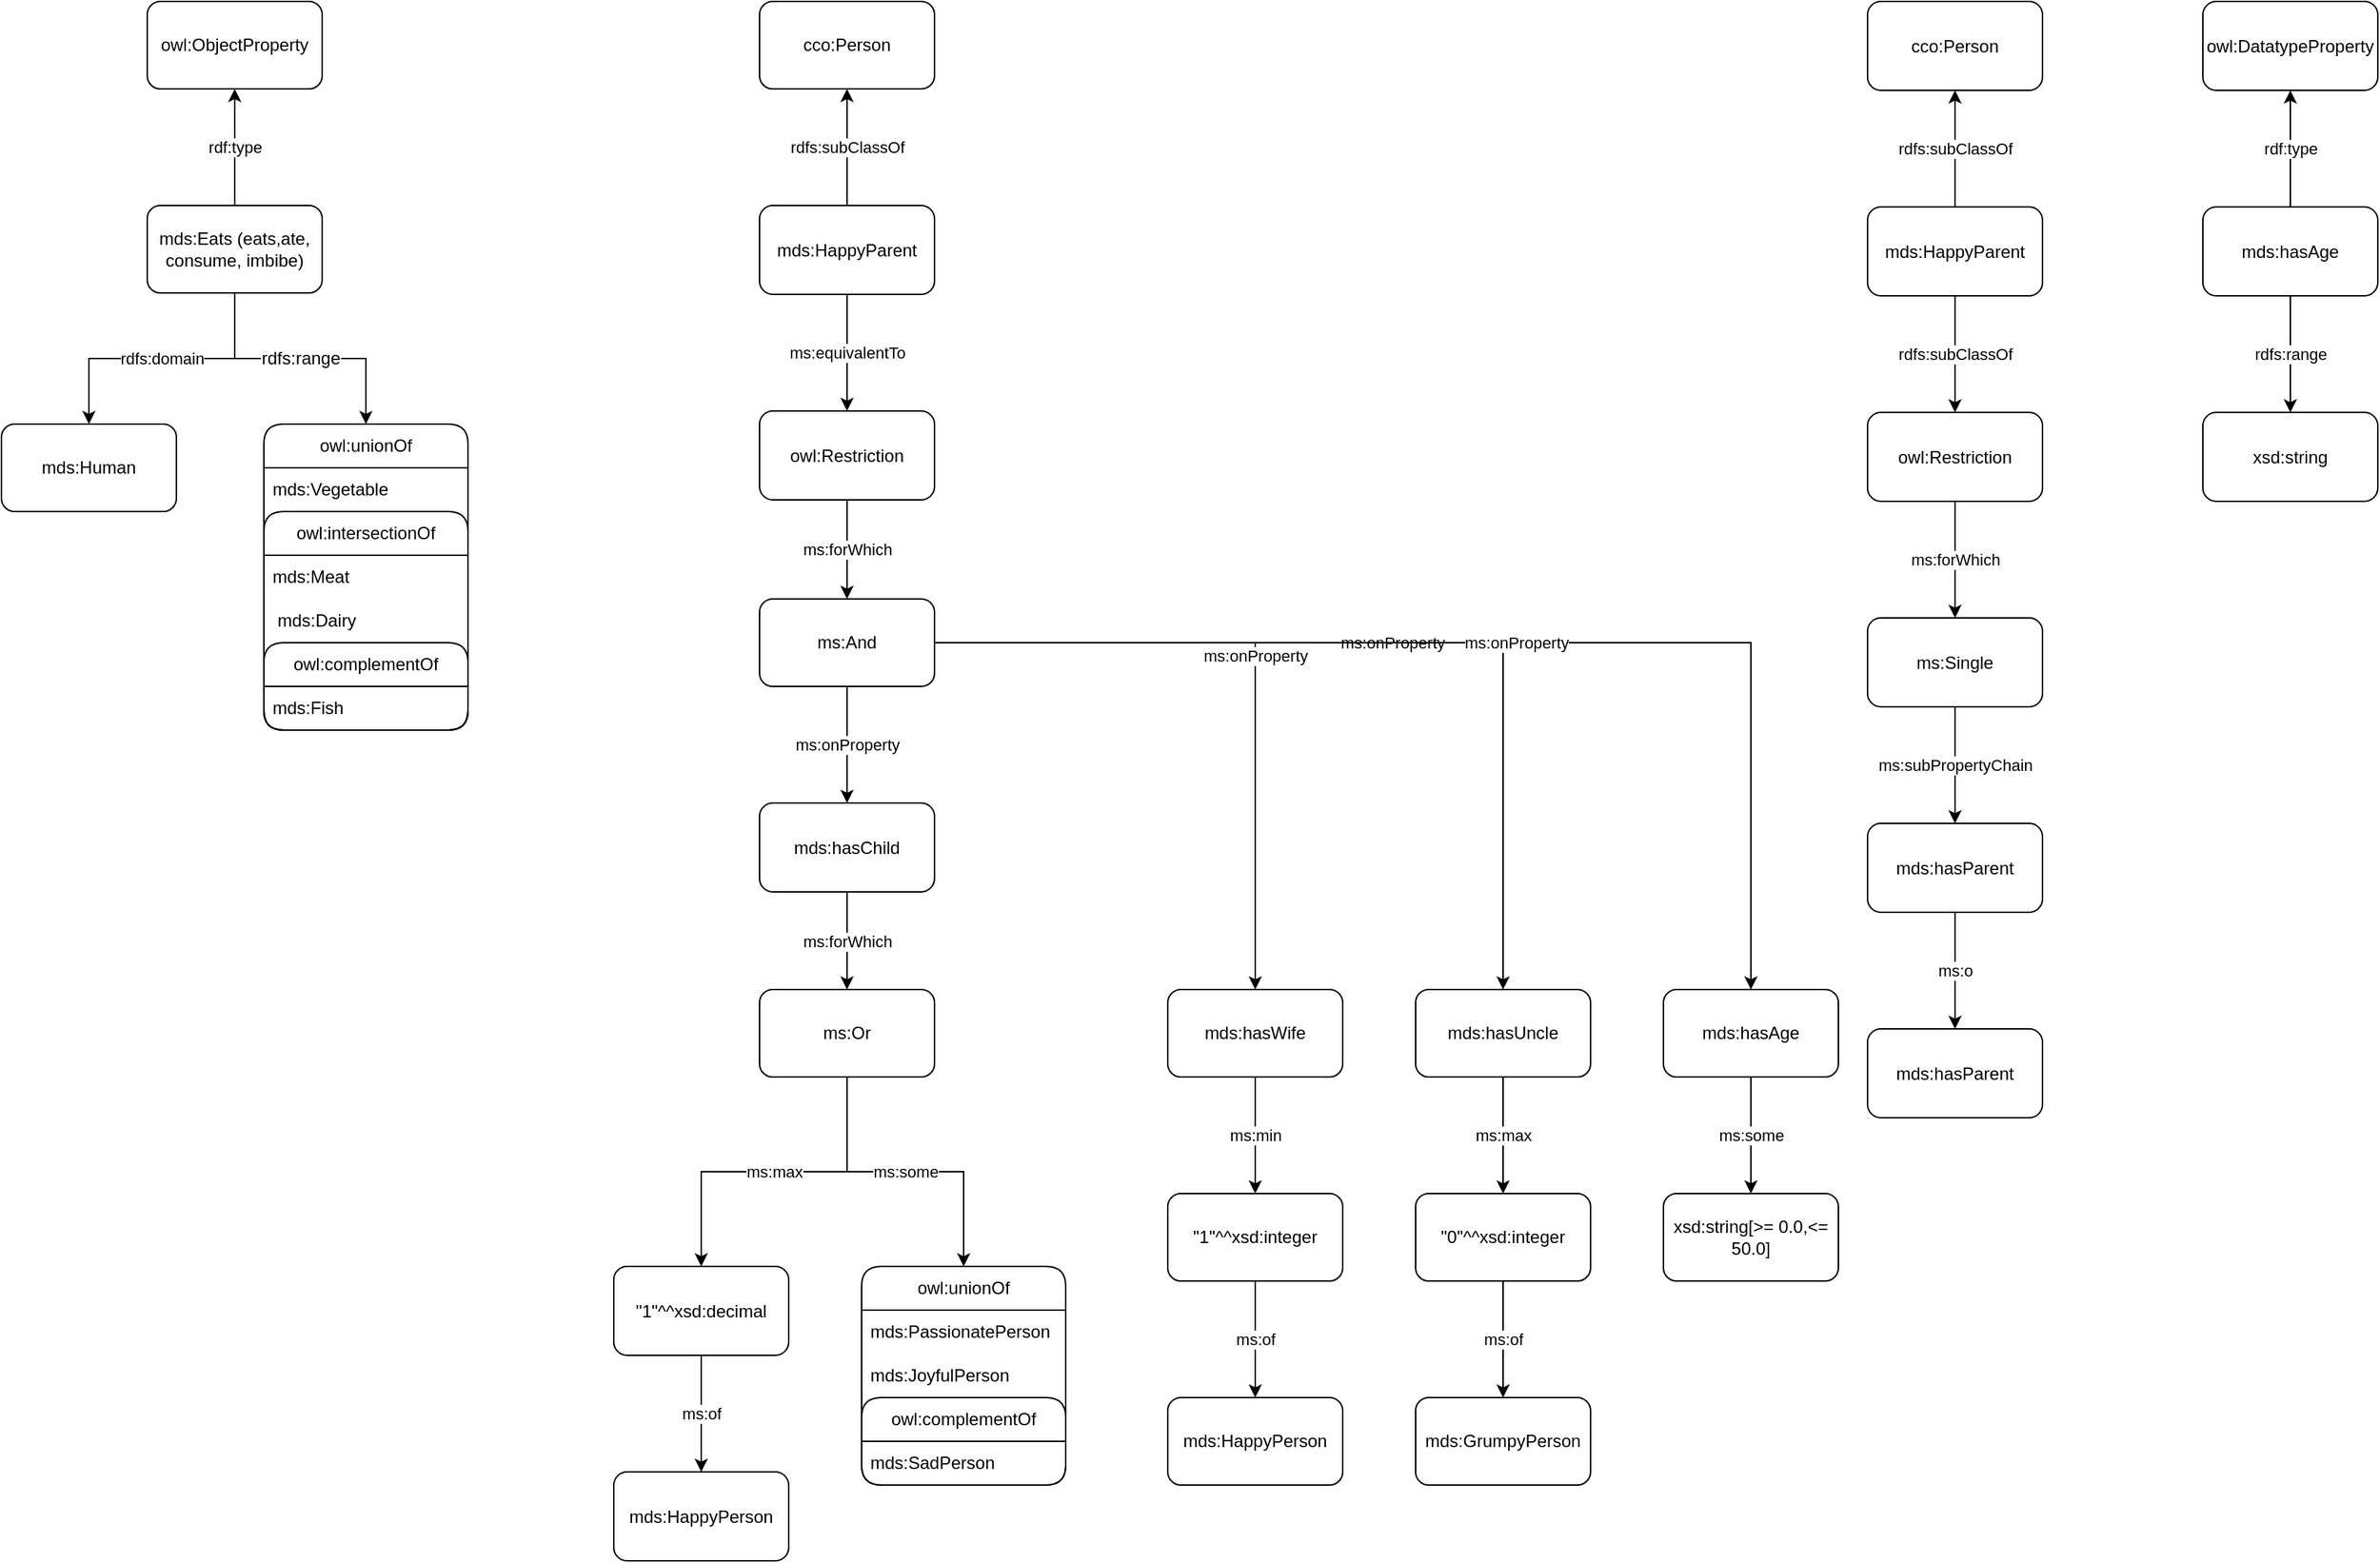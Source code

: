 <mxfile version="28.1.2">
  <diagram name="Page-1" id="MIQPmrc2le5aCL_mijnO">
    <mxGraphModel dx="1651" dy="781" grid="1" gridSize="10" guides="1" tooltips="1" connect="1" arrows="1" fold="1" page="1" pageScale="1" pageWidth="1100" pageHeight="850" math="0" shadow="0">
      <root>
        <mxCell id="0" />
        <mxCell id="1" parent="0" />
        <mxCell id="j43DYgKVeWqjYX7amRys-3" value="rdfs:domain" style="edgeStyle=orthogonalEdgeStyle;rounded=0;orthogonalLoop=1;jettySize=auto;html=1;" parent="1" source="j43DYgKVeWqjYX7amRys-1" target="j43DYgKVeWqjYX7amRys-2" edge="1">
          <mxGeometry relative="1" as="geometry">
            <mxPoint as="offset" />
          </mxGeometry>
        </mxCell>
        <mxCell id="j43DYgKVeWqjYX7amRys-14" value="rdfs:range" style="edgeStyle=orthogonalEdgeStyle;rounded=0;orthogonalLoop=1;jettySize=auto;html=1;exitX=0.5;exitY=1;exitDx=0;exitDy=0;entryX=0.5;entryY=0;entryDx=0;entryDy=0;fontFamily=Helvetica;fontSize=12;fontColor=default;" parent="1" source="j43DYgKVeWqjYX7amRys-1" target="j43DYgKVeWqjYX7amRys-10" edge="1">
          <mxGeometry relative="1" as="geometry" />
        </mxCell>
        <mxCell id="8VNeFOGamW6wzpzaQLu3-3" value="rdf:type" style="edgeStyle=orthogonalEdgeStyle;rounded=0;orthogonalLoop=1;jettySize=auto;html=1;" parent="1" source="j43DYgKVeWqjYX7amRys-1" target="8VNeFOGamW6wzpzaQLu3-2" edge="1">
          <mxGeometry relative="1" as="geometry" />
        </mxCell>
        <mxCell id="j43DYgKVeWqjYX7amRys-1" value="mds:Eats (eats,ate, consume, imbibe)" style="rounded=1;whiteSpace=wrap;html=1;" parent="1" vertex="1">
          <mxGeometry x="390" y="190" width="120" height="60" as="geometry" />
        </mxCell>
        <mxCell id="j43DYgKVeWqjYX7amRys-2" value="mds:Human" style="rounded=1;whiteSpace=wrap;html=1;" parent="1" vertex="1">
          <mxGeometry x="290" y="340" width="120" height="60" as="geometry" />
        </mxCell>
        <mxCell id="j43DYgKVeWqjYX7amRys-10" value="owl:unionOf" style="swimlane;fontStyle=0;childLayout=stackLayout;horizontal=1;startSize=30;horizontalStack=0;resizeParent=1;resizeParentMax=0;resizeLast=0;collapsible=1;marginBottom=0;whiteSpace=wrap;html=1;rounded=1;strokeColor=default;align=center;verticalAlign=middle;fontFamily=Helvetica;fontSize=12;fontColor=default;fillColor=default;" parent="1" vertex="1">
          <mxGeometry x="470" y="340" width="140" height="210" as="geometry" />
        </mxCell>
        <mxCell id="j43DYgKVeWqjYX7amRys-11" value="mds:Vegetable" style="text;strokeColor=none;fillColor=none;align=left;verticalAlign=middle;spacingLeft=4;spacingRight=4;overflow=hidden;points=[[0,0.5],[1,0.5]];portConstraint=eastwest;rotatable=0;whiteSpace=wrap;html=1;fontFamily=Helvetica;fontSize=12;fontColor=default;" parent="j43DYgKVeWqjYX7amRys-10" vertex="1">
          <mxGeometry y="30" width="140" height="30" as="geometry" />
        </mxCell>
        <mxCell id="j43DYgKVeWqjYX7amRys-15" value="owl:intersectionOf" style="swimlane;fontStyle=0;childLayout=stackLayout;horizontal=1;startSize=30;horizontalStack=0;resizeParent=1;resizeParentMax=0;resizeLast=0;collapsible=1;marginBottom=0;whiteSpace=wrap;html=1;rounded=1;strokeColor=default;align=center;verticalAlign=middle;fontFamily=Helvetica;fontSize=12;fontColor=default;fillColor=default;" parent="j43DYgKVeWqjYX7amRys-10" vertex="1">
          <mxGeometry y="60" width="140" height="150" as="geometry" />
        </mxCell>
        <mxCell id="j43DYgKVeWqjYX7amRys-16" value="mds:Meat" style="text;strokeColor=none;fillColor=none;align=left;verticalAlign=middle;spacingLeft=4;spacingRight=4;overflow=hidden;points=[[0,0.5],[1,0.5]];portConstraint=eastwest;rotatable=0;whiteSpace=wrap;html=1;fontFamily=Helvetica;fontSize=12;fontColor=default;" parent="j43DYgKVeWqjYX7amRys-15" vertex="1">
          <mxGeometry y="30" width="140" height="30" as="geometry" />
        </mxCell>
        <mxCell id="j43DYgKVeWqjYX7amRys-17" value="&amp;nbsp;mds:Dairy" style="text;strokeColor=none;fillColor=none;align=left;verticalAlign=middle;spacingLeft=4;spacingRight=4;overflow=hidden;points=[[0,0.5],[1,0.5]];portConstraint=eastwest;rotatable=0;whiteSpace=wrap;html=1;fontFamily=Helvetica;fontSize=12;fontColor=default;" parent="j43DYgKVeWqjYX7amRys-15" vertex="1">
          <mxGeometry y="60" width="140" height="30" as="geometry" />
        </mxCell>
        <mxCell id="j43DYgKVeWqjYX7amRys-19" value="owl:complementOf" style="swimlane;fontStyle=0;childLayout=stackLayout;horizontal=1;startSize=30;horizontalStack=0;resizeParent=1;resizeParentMax=0;resizeLast=0;collapsible=1;marginBottom=0;whiteSpace=wrap;html=1;rounded=1;strokeColor=default;align=center;verticalAlign=middle;fontFamily=Helvetica;fontSize=12;fontColor=default;fillColor=default;" parent="j43DYgKVeWqjYX7amRys-15" vertex="1">
          <mxGeometry y="90" width="140" height="60" as="geometry" />
        </mxCell>
        <mxCell id="j43DYgKVeWqjYX7amRys-20" value="mds:Fish" style="text;strokeColor=none;fillColor=none;align=left;verticalAlign=middle;spacingLeft=4;spacingRight=4;overflow=hidden;points=[[0,0.5],[1,0.5]];portConstraint=eastwest;rotatable=0;whiteSpace=wrap;html=1;fontFamily=Helvetica;fontSize=12;fontColor=default;" parent="j43DYgKVeWqjYX7amRys-19" vertex="1">
          <mxGeometry y="30" width="140" height="30" as="geometry" />
        </mxCell>
        <mxCell id="8VNeFOGamW6wzpzaQLu3-2" value="owl:ObjectProperty" style="rounded=1;whiteSpace=wrap;html=1;" parent="1" vertex="1">
          <mxGeometry x="390" y="50" width="120" height="60" as="geometry" />
        </mxCell>
        <mxCell id="WULXCkiqx-Knqm5ptm2H-17" value="rdfs:subClassOf" style="edgeStyle=orthogonalEdgeStyle;rounded=0;orthogonalLoop=1;jettySize=auto;html=1;" parent="1" source="WULXCkiqx-Knqm5ptm2H-16" target="WULXCkiqx-Knqm5ptm2H-15" edge="1">
          <mxGeometry relative="1" as="geometry" />
        </mxCell>
        <mxCell id="WULXCkiqx-Knqm5ptm2H-15" value="cco:Person" style="rounded=1;whiteSpace=wrap;html=1;" parent="1" vertex="1">
          <mxGeometry x="810" y="50" width="120" height="60" as="geometry" />
        </mxCell>
        <mxCell id="WULXCkiqx-Knqm5ptm2H-16" value="mds:HappyParent" style="rounded=1;whiteSpace=wrap;html=1;" parent="1" vertex="1">
          <mxGeometry x="810" y="190" width="120" height="61" as="geometry" />
        </mxCell>
        <mxCell id="XVvXl2lgOHgUAnJFSwPM-1" value="ms:equivalentTo" style="edgeStyle=orthogonalEdgeStyle;rounded=0;orthogonalLoop=1;jettySize=auto;html=1;" parent="1" source="WULXCkiqx-Knqm5ptm2H-16" target="WULXCkiqx-Knqm5ptm2H-18" edge="1">
          <mxGeometry relative="1" as="geometry" />
        </mxCell>
        <mxCell id="WULXCkiqx-Knqm5ptm2H-18" value="owl:Restriction" style="rounded=1;whiteSpace=wrap;html=1;" parent="1" vertex="1">
          <mxGeometry x="810" y="331" width="120" height="61" as="geometry" />
        </mxCell>
        <mxCell id="nOcifAEcjVW8nxxzpnrQ-7" value="ms:forWhich" style="edgeStyle=orthogonalEdgeStyle;rounded=0;orthogonalLoop=1;jettySize=auto;html=1;" parent="1" source="WULXCkiqx-Knqm5ptm2H-20" target="nOcifAEcjVW8nxxzpnrQ-6" edge="1">
          <mxGeometry relative="1" as="geometry" />
        </mxCell>
        <mxCell id="WULXCkiqx-Knqm5ptm2H-20" value="mds:hasChild" style="rounded=1;whiteSpace=wrap;html=1;" parent="1" vertex="1">
          <mxGeometry x="810" y="600" width="120" height="61" as="geometry" />
        </mxCell>
        <mxCell id="WULXCkiqx-Knqm5ptm2H-25" value="ms:of" style="edgeStyle=orthogonalEdgeStyle;rounded=0;orthogonalLoop=1;jettySize=auto;html=1;" parent="1" source="WULXCkiqx-Knqm5ptm2H-22" target="WULXCkiqx-Knqm5ptm2H-24" edge="1">
          <mxGeometry relative="1" as="geometry" />
        </mxCell>
        <mxCell id="WULXCkiqx-Knqm5ptm2H-22" value="&quot;1&quot;^^xsd:decimal" style="rounded=1;whiteSpace=wrap;html=1;" parent="1" vertex="1">
          <mxGeometry x="710" y="918" width="120" height="61" as="geometry" />
        </mxCell>
        <mxCell id="WULXCkiqx-Knqm5ptm2H-24" value="&lt;div&gt;mds:HappyPerson&lt;/div&gt;" style="rounded=1;whiteSpace=wrap;html=1;" parent="1" vertex="1">
          <mxGeometry x="710" y="1059" width="120" height="61" as="geometry" />
        </mxCell>
        <mxCell id="WULXCkiqx-Knqm5ptm2H-28" value="owl:unionOf" style="swimlane;fontStyle=0;childLayout=stackLayout;horizontal=1;startSize=30;horizontalStack=0;resizeParent=1;resizeParentMax=0;resizeLast=0;collapsible=1;marginBottom=0;whiteSpace=wrap;html=1;rounded=1;strokeColor=default;align=center;verticalAlign=middle;fontFamily=Helvetica;fontSize=12;fontColor=default;fillColor=default;" parent="1" vertex="1">
          <mxGeometry x="880" y="918" width="140" height="150" as="geometry" />
        </mxCell>
        <mxCell id="WULXCkiqx-Knqm5ptm2H-35" value="mds:PassionatePerson" style="text;strokeColor=none;fillColor=none;align=left;verticalAlign=middle;spacingLeft=4;spacingRight=4;overflow=hidden;points=[[0,0.5],[1,0.5]];portConstraint=eastwest;rotatable=0;whiteSpace=wrap;html=1;" parent="WULXCkiqx-Knqm5ptm2H-28" vertex="1">
          <mxGeometry y="30" width="140" height="30" as="geometry" />
        </mxCell>
        <mxCell id="WULXCkiqx-Knqm5ptm2H-36" value="mds:JoyfulPerson" style="text;strokeColor=none;fillColor=none;align=left;verticalAlign=middle;spacingLeft=4;spacingRight=4;overflow=hidden;points=[[0,0.5],[1,0.5]];portConstraint=eastwest;rotatable=0;whiteSpace=wrap;html=1;" parent="WULXCkiqx-Knqm5ptm2H-28" vertex="1">
          <mxGeometry y="60" width="140" height="30" as="geometry" />
        </mxCell>
        <mxCell id="WULXCkiqx-Knqm5ptm2H-42" value="owl:complementOf" style="swimlane;fontStyle=0;childLayout=stackLayout;horizontal=1;startSize=30;horizontalStack=0;resizeParent=1;resizeParentMax=0;resizeLast=0;collapsible=1;marginBottom=0;whiteSpace=wrap;html=1;rounded=1;strokeColor=default;align=center;verticalAlign=middle;fontFamily=Helvetica;fontSize=12;fontColor=default;fillColor=default;" parent="WULXCkiqx-Knqm5ptm2H-28" vertex="1">
          <mxGeometry y="90" width="140" height="60" as="geometry" />
        </mxCell>
        <mxCell id="WULXCkiqx-Knqm5ptm2H-43" value="mds:SadPerson" style="text;strokeColor=none;fillColor=none;align=left;verticalAlign=middle;spacingLeft=4;spacingRight=4;overflow=hidden;points=[[0,0.5],[1,0.5]];portConstraint=eastwest;rotatable=0;whiteSpace=wrap;html=1;fontFamily=Helvetica;fontSize=12;fontColor=default;fontStyle=0;" parent="WULXCkiqx-Knqm5ptm2H-42" vertex="1">
          <mxGeometry y="30" width="140" height="30" as="geometry" />
        </mxCell>
        <mxCell id="nOcifAEcjVW8nxxzpnrQ-8" value="ms:max" style="edgeStyle=orthogonalEdgeStyle;rounded=0;orthogonalLoop=1;jettySize=auto;html=1;exitX=0.5;exitY=1;exitDx=0;exitDy=0;entryX=0.5;entryY=0;entryDx=0;entryDy=0;" parent="1" source="nOcifAEcjVW8nxxzpnrQ-6" target="WULXCkiqx-Knqm5ptm2H-22" edge="1">
          <mxGeometry relative="1" as="geometry" />
        </mxCell>
        <mxCell id="nOcifAEcjVW8nxxzpnrQ-9" value="ms:some" style="edgeStyle=orthogonalEdgeStyle;rounded=0;orthogonalLoop=1;jettySize=auto;html=1;exitX=0.5;exitY=1;exitDx=0;exitDy=0;entryX=0.5;entryY=0;entryDx=0;entryDy=0;" parent="1" source="nOcifAEcjVW8nxxzpnrQ-6" target="WULXCkiqx-Knqm5ptm2H-28" edge="1">
          <mxGeometry relative="1" as="geometry" />
        </mxCell>
        <mxCell id="nOcifAEcjVW8nxxzpnrQ-6" value="ms:Or" style="rounded=1;whiteSpace=wrap;html=1;" parent="1" vertex="1">
          <mxGeometry x="810" y="728" width="120" height="60" as="geometry" />
        </mxCell>
        <mxCell id="nOcifAEcjVW8nxxzpnrQ-13" value="ms:min" style="edgeStyle=orthogonalEdgeStyle;rounded=0;orthogonalLoop=1;jettySize=auto;html=1;" parent="1" source="nOcifAEcjVW8nxxzpnrQ-10" target="nOcifAEcjVW8nxxzpnrQ-12" edge="1">
          <mxGeometry relative="1" as="geometry" />
        </mxCell>
        <mxCell id="nOcifAEcjVW8nxxzpnrQ-10" value="mds:hasWife" style="rounded=1;whiteSpace=wrap;html=1;" parent="1" vertex="1">
          <mxGeometry x="1090" y="728" width="120" height="60" as="geometry" />
        </mxCell>
        <mxCell id="nOcifAEcjVW8nxxzpnrQ-15" value="ms:of" style="edgeStyle=orthogonalEdgeStyle;rounded=0;orthogonalLoop=1;jettySize=auto;html=1;" parent="1" source="nOcifAEcjVW8nxxzpnrQ-12" target="nOcifAEcjVW8nxxzpnrQ-14" edge="1">
          <mxGeometry relative="1" as="geometry" />
        </mxCell>
        <mxCell id="nOcifAEcjVW8nxxzpnrQ-12" value="&quot;1&quot;^^xsd:integer" style="rounded=1;whiteSpace=wrap;html=1;" parent="1" vertex="1">
          <mxGeometry x="1090" y="868" width="120" height="60" as="geometry" />
        </mxCell>
        <mxCell id="nOcifAEcjVW8nxxzpnrQ-14" value="mds:HappyPerson" style="rounded=1;whiteSpace=wrap;html=1;" parent="1" vertex="1">
          <mxGeometry x="1090" y="1008" width="120" height="60" as="geometry" />
        </mxCell>
        <mxCell id="nOcifAEcjVW8nxxzpnrQ-19" value="ms:onProperty" style="edgeStyle=orthogonalEdgeStyle;rounded=0;orthogonalLoop=1;jettySize=auto;html=1;" parent="1" source="nOcifAEcjVW8nxxzpnrQ-17" target="WULXCkiqx-Knqm5ptm2H-20" edge="1">
          <mxGeometry relative="1" as="geometry" />
        </mxCell>
        <mxCell id="nOcifAEcjVW8nxxzpnrQ-20" value="ms:onProperty" style="edgeStyle=orthogonalEdgeStyle;rounded=0;orthogonalLoop=1;jettySize=auto;html=1;exitX=1;exitY=0.5;exitDx=0;exitDy=0;entryX=0.5;entryY=0;entryDx=0;entryDy=0;" parent="1" source="nOcifAEcjVW8nxxzpnrQ-17" target="nOcifAEcjVW8nxxzpnrQ-10" edge="1">
          <mxGeometry relative="1" as="geometry" />
        </mxCell>
        <mxCell id="XVvXl2lgOHgUAnJFSwPM-2" value="ms:forWhich" style="edgeStyle=orthogonalEdgeStyle;rounded=0;orthogonalLoop=1;jettySize=auto;html=1;" parent="1" source="WULXCkiqx-Knqm5ptm2H-18" target="nOcifAEcjVW8nxxzpnrQ-17" edge="1">
          <mxGeometry relative="1" as="geometry" />
        </mxCell>
        <mxCell id="XVvXl2lgOHgUAnJFSwPM-9" value="ms:onProperty" style="edgeStyle=orthogonalEdgeStyle;rounded=0;orthogonalLoop=1;jettySize=auto;html=1;exitX=1;exitY=0.5;exitDx=0;exitDy=0;entryX=0.5;entryY=0;entryDx=0;entryDy=0;" parent="1" source="nOcifAEcjVW8nxxzpnrQ-17" target="XVvXl2lgOHgUAnJFSwPM-5" edge="1">
          <mxGeometry relative="1" as="geometry" />
        </mxCell>
        <mxCell id="XVvXl2lgOHgUAnJFSwPM-31" value="ms:onProperty" style="edgeStyle=orthogonalEdgeStyle;rounded=0;orthogonalLoop=1;jettySize=auto;html=1;exitX=1;exitY=0.5;exitDx=0;exitDy=0;entryX=0.5;entryY=0;entryDx=0;entryDy=0;" parent="1" source="nOcifAEcjVW8nxxzpnrQ-17" target="XVvXl2lgOHgUAnJFSwPM-32" edge="1">
          <mxGeometry relative="1" as="geometry">
            <mxPoint x="1480" y="740" as="targetPoint" />
          </mxGeometry>
        </mxCell>
        <mxCell id="nOcifAEcjVW8nxxzpnrQ-17" value="ms:And" style="rounded=1;whiteSpace=wrap;html=1;" parent="1" vertex="1">
          <mxGeometry x="810" y="460" width="120" height="60" as="geometry" />
        </mxCell>
        <mxCell id="nOcifAEcjVW8nxxzpnrQ-23" value="rdfs:subClassOf" style="edgeStyle=orthogonalEdgeStyle;rounded=0;orthogonalLoop=1;jettySize=auto;html=1;" parent="1" source="nOcifAEcjVW8nxxzpnrQ-21" target="nOcifAEcjVW8nxxzpnrQ-22" edge="1">
          <mxGeometry relative="1" as="geometry" />
        </mxCell>
        <mxCell id="nOcifAEcjVW8nxxzpnrQ-25" value="rdfs:subClassOf" style="edgeStyle=orthogonalEdgeStyle;rounded=0;orthogonalLoop=1;jettySize=auto;html=1;" parent="1" source="nOcifAEcjVW8nxxzpnrQ-21" target="nOcifAEcjVW8nxxzpnrQ-24" edge="1">
          <mxGeometry relative="1" as="geometry">
            <mxPoint as="offset" />
          </mxGeometry>
        </mxCell>
        <mxCell id="nOcifAEcjVW8nxxzpnrQ-21" value="mds:HappyParent" style="rounded=1;whiteSpace=wrap;html=1;" parent="1" vertex="1">
          <mxGeometry x="1570" y="191" width="120" height="61" as="geometry" />
        </mxCell>
        <mxCell id="nOcifAEcjVW8nxxzpnrQ-22" value="cco:Person" style="rounded=1;whiteSpace=wrap;html=1;" parent="1" vertex="1">
          <mxGeometry x="1570" y="50" width="120" height="61" as="geometry" />
        </mxCell>
        <mxCell id="nOcifAEcjVW8nxxzpnrQ-27" value="ms:forWhich" style="edgeStyle=orthogonalEdgeStyle;rounded=0;orthogonalLoop=1;jettySize=auto;html=1;" parent="1" source="nOcifAEcjVW8nxxzpnrQ-24" target="nOcifAEcjVW8nxxzpnrQ-26" edge="1">
          <mxGeometry relative="1" as="geometry" />
        </mxCell>
        <mxCell id="nOcifAEcjVW8nxxzpnrQ-24" value="owl:Restriction" style="rounded=1;whiteSpace=wrap;html=1;" parent="1" vertex="1">
          <mxGeometry x="1570" y="332" width="120" height="61" as="geometry" />
        </mxCell>
        <mxCell id="nOcifAEcjVW8nxxzpnrQ-29" value="ms:subPropertyChain" style="edgeStyle=orthogonalEdgeStyle;rounded=0;orthogonalLoop=1;jettySize=auto;html=1;" parent="1" source="nOcifAEcjVW8nxxzpnrQ-26" target="nOcifAEcjVW8nxxzpnrQ-28" edge="1">
          <mxGeometry relative="1" as="geometry">
            <mxPoint as="offset" />
          </mxGeometry>
        </mxCell>
        <mxCell id="nOcifAEcjVW8nxxzpnrQ-26" value="ms:Single" style="rounded=1;whiteSpace=wrap;html=1;" parent="1" vertex="1">
          <mxGeometry x="1570" y="473" width="120" height="61" as="geometry" />
        </mxCell>
        <mxCell id="nOcifAEcjVW8nxxzpnrQ-31" value="ms:o" style="edgeStyle=orthogonalEdgeStyle;rounded=0;orthogonalLoop=1;jettySize=auto;html=1;" parent="1" source="nOcifAEcjVW8nxxzpnrQ-28" target="nOcifAEcjVW8nxxzpnrQ-30" edge="1">
          <mxGeometry relative="1" as="geometry" />
        </mxCell>
        <mxCell id="nOcifAEcjVW8nxxzpnrQ-28" value="mds:hasParent" style="rounded=1;whiteSpace=wrap;html=1;" parent="1" vertex="1">
          <mxGeometry x="1570" y="614" width="120" height="61" as="geometry" />
        </mxCell>
        <mxCell id="nOcifAEcjVW8nxxzpnrQ-30" value="mds:hasParent" style="rounded=1;whiteSpace=wrap;html=1;" parent="1" vertex="1">
          <mxGeometry x="1570" y="755" width="120" height="61" as="geometry" />
        </mxCell>
        <mxCell id="XVvXl2lgOHgUAnJFSwPM-4" value="ms:max" style="edgeStyle=orthogonalEdgeStyle;rounded=0;orthogonalLoop=1;jettySize=auto;html=1;" parent="1" source="XVvXl2lgOHgUAnJFSwPM-5" target="XVvXl2lgOHgUAnJFSwPM-7" edge="1">
          <mxGeometry relative="1" as="geometry" />
        </mxCell>
        <mxCell id="XVvXl2lgOHgUAnJFSwPM-5" value="mds:hasUncle" style="rounded=1;whiteSpace=wrap;html=1;" parent="1" vertex="1">
          <mxGeometry x="1260" y="728" width="120" height="60" as="geometry" />
        </mxCell>
        <mxCell id="XVvXl2lgOHgUAnJFSwPM-6" value="ms:of" style="edgeStyle=orthogonalEdgeStyle;rounded=0;orthogonalLoop=1;jettySize=auto;html=1;" parent="1" source="XVvXl2lgOHgUAnJFSwPM-7" target="XVvXl2lgOHgUAnJFSwPM-8" edge="1">
          <mxGeometry relative="1" as="geometry" />
        </mxCell>
        <mxCell id="XVvXl2lgOHgUAnJFSwPM-7" value="&quot;0&quot;^^xsd:integer" style="rounded=1;whiteSpace=wrap;html=1;" parent="1" vertex="1">
          <mxGeometry x="1260" y="868" width="120" height="60" as="geometry" />
        </mxCell>
        <mxCell id="XVvXl2lgOHgUAnJFSwPM-8" value="mds:GrumpyPerson" style="rounded=1;whiteSpace=wrap;html=1;" parent="1" vertex="1">
          <mxGeometry x="1260" y="1008" width="120" height="60" as="geometry" />
        </mxCell>
        <mxCell id="XVvXl2lgOHgUAnJFSwPM-26" value="rdf:type" style="edgeStyle=orthogonalEdgeStyle;rounded=0;orthogonalLoop=1;jettySize=auto;html=1;" parent="1" source="XVvXl2lgOHgUAnJFSwPM-24" target="XVvXl2lgOHgUAnJFSwPM-25" edge="1">
          <mxGeometry relative="1" as="geometry" />
        </mxCell>
        <mxCell id="XVvXl2lgOHgUAnJFSwPM-28" value="rdfs:range" style="edgeStyle=orthogonalEdgeStyle;rounded=0;orthogonalLoop=1;jettySize=auto;html=1;" parent="1" source="XVvXl2lgOHgUAnJFSwPM-24" target="XVvXl2lgOHgUAnJFSwPM-27" edge="1">
          <mxGeometry relative="1" as="geometry" />
        </mxCell>
        <mxCell id="XVvXl2lgOHgUAnJFSwPM-24" value="mds:hasAge" style="rounded=1;whiteSpace=wrap;html=1;" parent="1" vertex="1">
          <mxGeometry x="1800" y="191" width="120" height="61" as="geometry" />
        </mxCell>
        <mxCell id="XVvXl2lgOHgUAnJFSwPM-25" value="owl:DatatypeProperty" style="rounded=1;whiteSpace=wrap;html=1;" parent="1" vertex="1">
          <mxGeometry x="1800" y="50" width="120" height="61" as="geometry" />
        </mxCell>
        <mxCell id="XVvXl2lgOHgUAnJFSwPM-27" value="xsd:string" style="rounded=1;whiteSpace=wrap;html=1;" parent="1" vertex="1">
          <mxGeometry x="1800" y="332" width="120" height="61" as="geometry" />
        </mxCell>
        <mxCell id="XVvXl2lgOHgUAnJFSwPM-34" value="ms:some" style="edgeStyle=orthogonalEdgeStyle;rounded=0;orthogonalLoop=1;jettySize=auto;html=1;" parent="1" source="XVvXl2lgOHgUAnJFSwPM-32" target="XVvXl2lgOHgUAnJFSwPM-33" edge="1">
          <mxGeometry relative="1" as="geometry" />
        </mxCell>
        <mxCell id="XVvXl2lgOHgUAnJFSwPM-32" value="mds:hasAge" style="rounded=1;whiteSpace=wrap;html=1;" parent="1" vertex="1">
          <mxGeometry x="1430" y="728" width="120" height="60" as="geometry" />
        </mxCell>
        <mxCell id="XVvXl2lgOHgUAnJFSwPM-33" value="xsd:string[&amp;gt;= 0.0,&amp;lt;= 50.0]" style="rounded=1;whiteSpace=wrap;html=1;" parent="1" vertex="1">
          <mxGeometry x="1430" y="868" width="120" height="60" as="geometry" />
        </mxCell>
      </root>
    </mxGraphModel>
  </diagram>
</mxfile>
